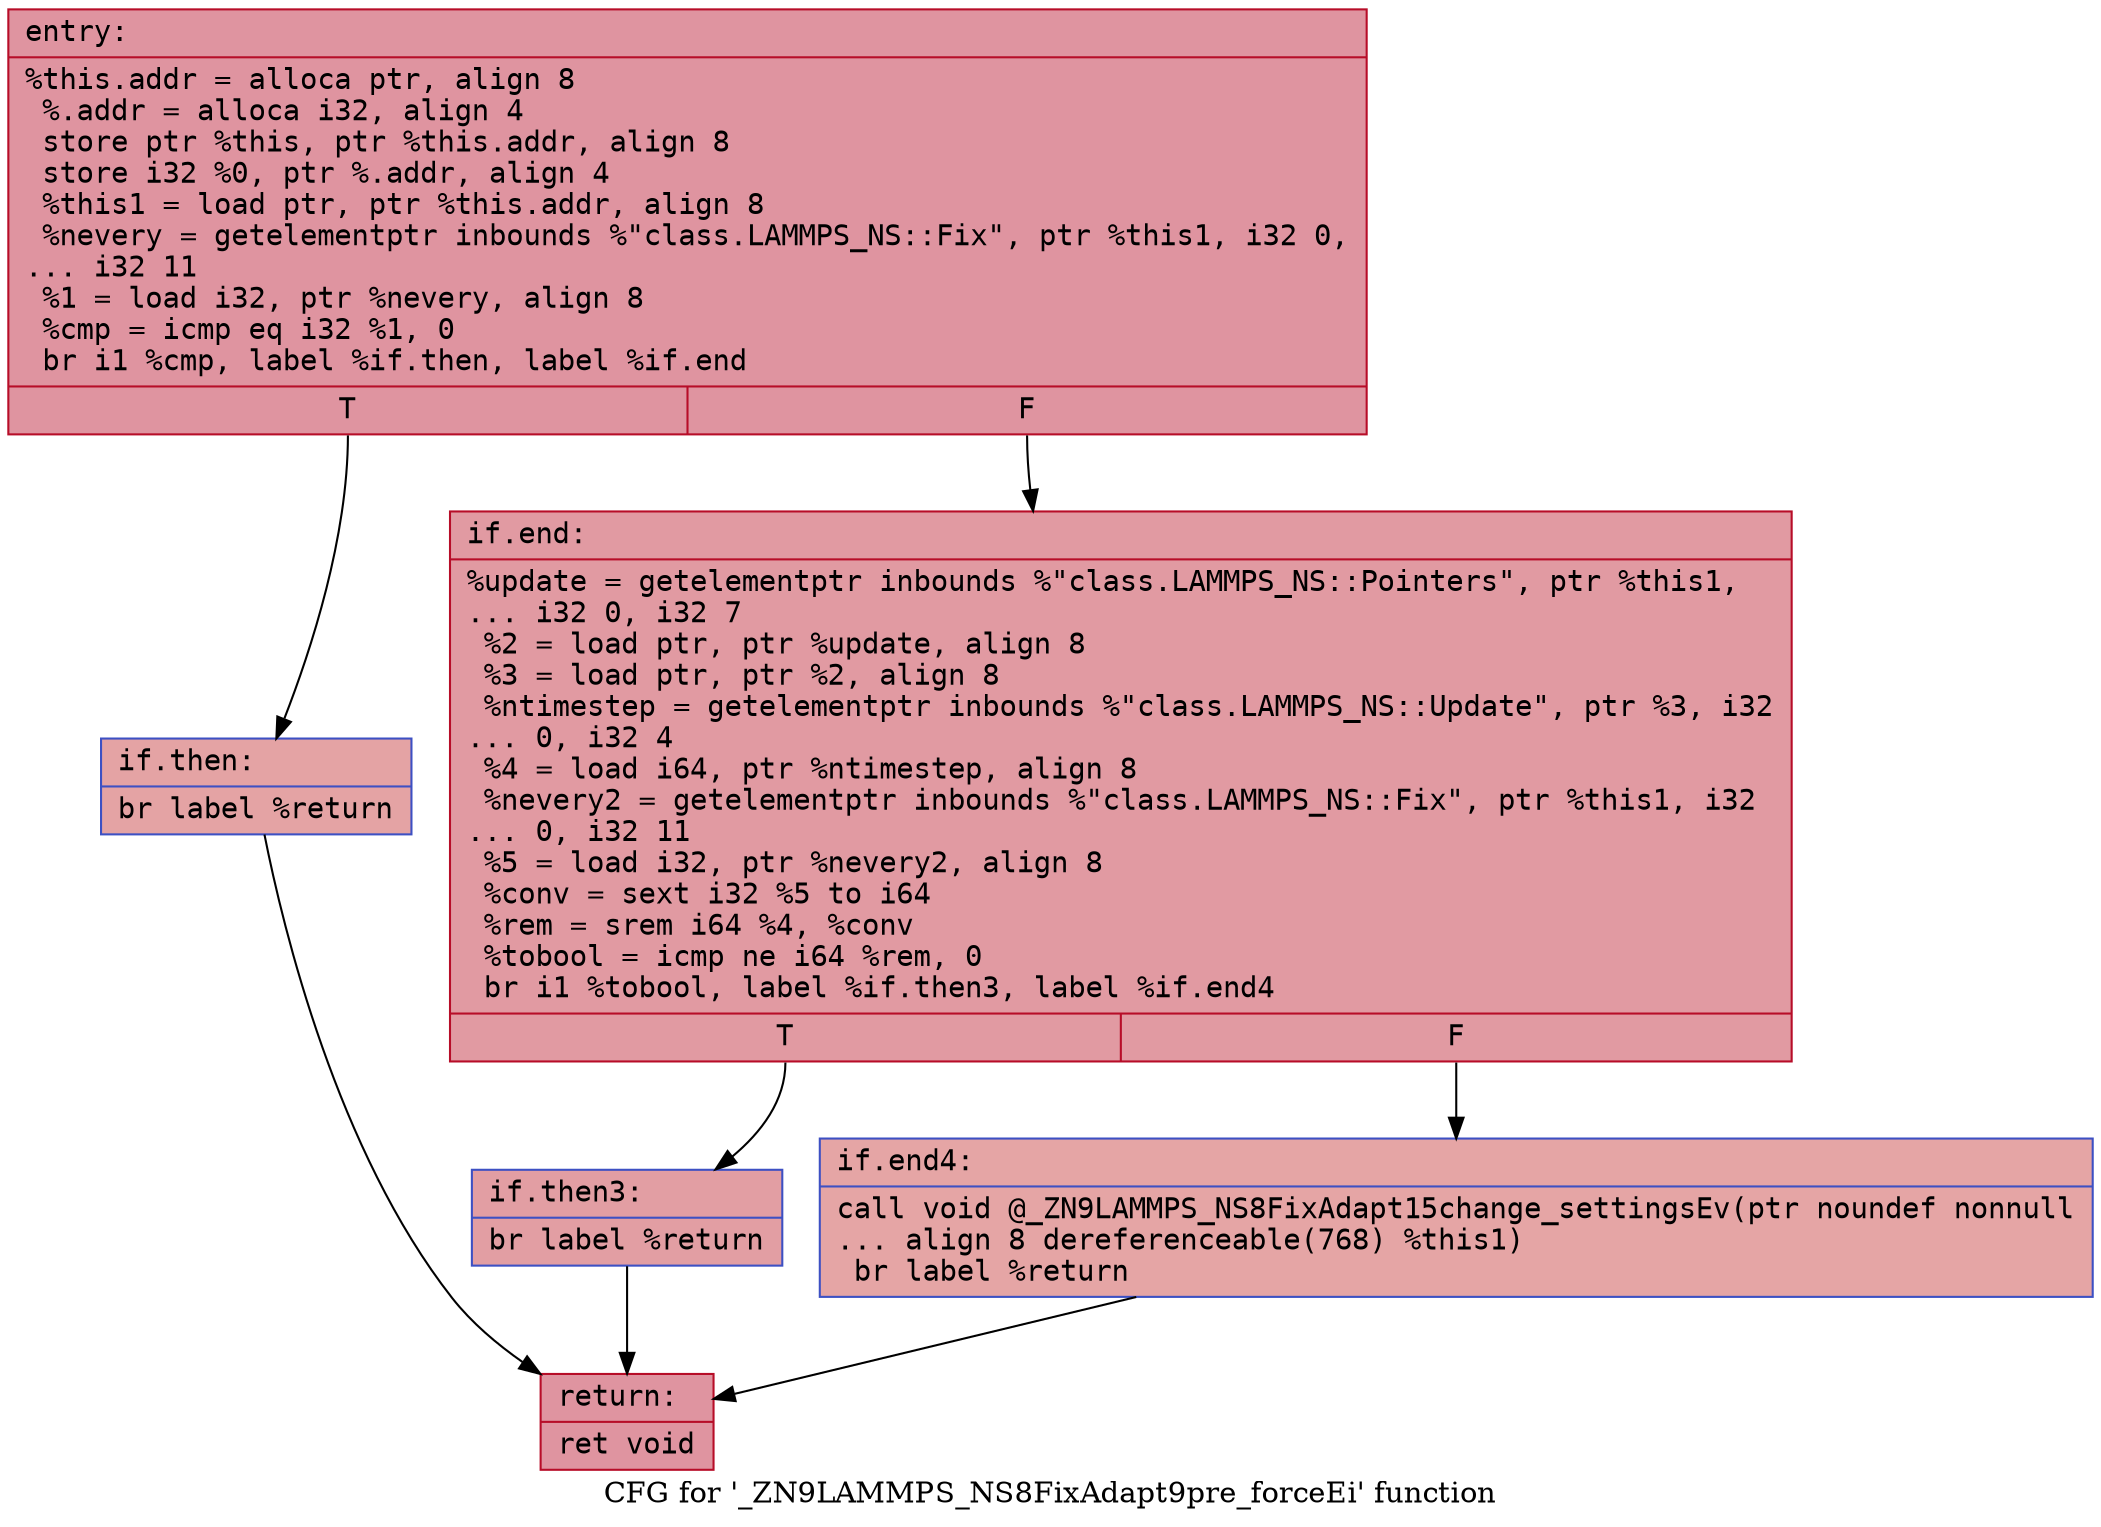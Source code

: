 digraph "CFG for '_ZN9LAMMPS_NS8FixAdapt9pre_forceEi' function" {
	label="CFG for '_ZN9LAMMPS_NS8FixAdapt9pre_forceEi' function";

	Node0x562afb765b50 [shape=record,color="#b70d28ff", style=filled, fillcolor="#b70d2870" fontname="Courier",label="{entry:\l|  %this.addr = alloca ptr, align 8\l  %.addr = alloca i32, align 4\l  store ptr %this, ptr %this.addr, align 8\l  store i32 %0, ptr %.addr, align 4\l  %this1 = load ptr, ptr %this.addr, align 8\l  %nevery = getelementptr inbounds %\"class.LAMMPS_NS::Fix\", ptr %this1, i32 0,\l... i32 11\l  %1 = load i32, ptr %nevery, align 8\l  %cmp = icmp eq i32 %1, 0\l  br i1 %cmp, label %if.then, label %if.end\l|{<s0>T|<s1>F}}"];
	Node0x562afb765b50:s0 -> Node0x562afb6c9de0[tooltip="entry -> if.then\nProbability 37.50%" ];
	Node0x562afb765b50:s1 -> Node0x562afb6c9e50[tooltip="entry -> if.end\nProbability 62.50%" ];
	Node0x562afb6c9de0 [shape=record,color="#3d50c3ff", style=filled, fillcolor="#c32e3170" fontname="Courier",label="{if.then:\l|  br label %return\l}"];
	Node0x562afb6c9de0 -> Node0x562afb6c9f70[tooltip="if.then -> return\nProbability 100.00%" ];
	Node0x562afb6c9e50 [shape=record,color="#b70d28ff", style=filled, fillcolor="#bb1b2c70" fontname="Courier",label="{if.end:\l|  %update = getelementptr inbounds %\"class.LAMMPS_NS::Pointers\", ptr %this1,\l... i32 0, i32 7\l  %2 = load ptr, ptr %update, align 8\l  %3 = load ptr, ptr %2, align 8\l  %ntimestep = getelementptr inbounds %\"class.LAMMPS_NS::Update\", ptr %3, i32\l... 0, i32 4\l  %4 = load i64, ptr %ntimestep, align 8\l  %nevery2 = getelementptr inbounds %\"class.LAMMPS_NS::Fix\", ptr %this1, i32\l... 0, i32 11\l  %5 = load i32, ptr %nevery2, align 8\l  %conv = sext i32 %5 to i64\l  %rem = srem i64 %4, %conv\l  %tobool = icmp ne i64 %rem, 0\l  br i1 %tobool, label %if.then3, label %if.end4\l|{<s0>T|<s1>F}}"];
	Node0x562afb6c9e50:s0 -> Node0x562afb6ca890[tooltip="if.end -> if.then3\nProbability 62.50%" ];
	Node0x562afb6c9e50:s1 -> Node0x562afb6ca910[tooltip="if.end -> if.end4\nProbability 37.50%" ];
	Node0x562afb6ca890 [shape=record,color="#3d50c3ff", style=filled, fillcolor="#be242e70" fontname="Courier",label="{if.then3:\l|  br label %return\l}"];
	Node0x562afb6ca890 -> Node0x562afb6c9f70[tooltip="if.then3 -> return\nProbability 100.00%" ];
	Node0x562afb6ca910 [shape=record,color="#3d50c3ff", style=filled, fillcolor="#c5333470" fontname="Courier",label="{if.end4:\l|  call void @_ZN9LAMMPS_NS8FixAdapt15change_settingsEv(ptr noundef nonnull\l... align 8 dereferenceable(768) %this1)\l  br label %return\l}"];
	Node0x562afb6ca910 -> Node0x562afb6c9f70[tooltip="if.end4 -> return\nProbability 100.00%" ];
	Node0x562afb6c9f70 [shape=record,color="#b70d28ff", style=filled, fillcolor="#b70d2870" fontname="Courier",label="{return:\l|  ret void\l}"];
}
